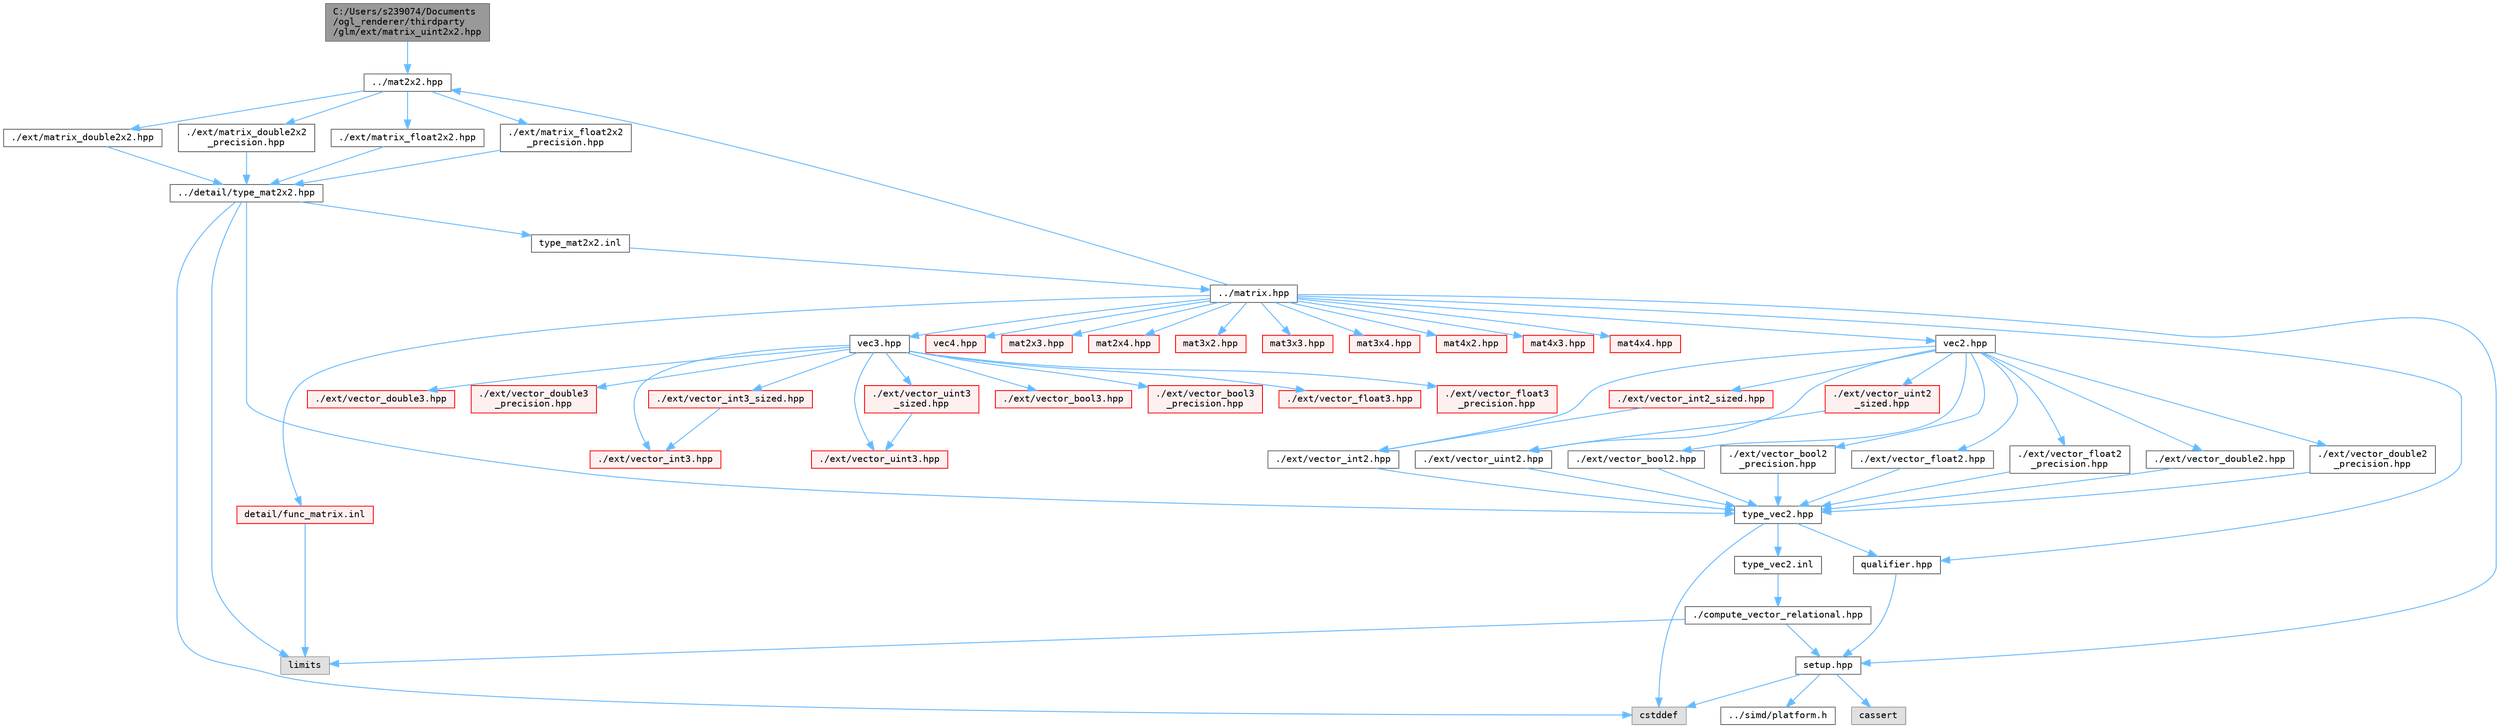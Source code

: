 digraph "C:/Users/s239074/Documents/ogl_renderer/thirdparty/glm/ext/matrix_uint2x2.hpp"
{
 // LATEX_PDF_SIZE
  bgcolor="transparent";
  edge [fontname=Terminal,fontsize=10,labelfontname=Helvetica,labelfontsize=10];
  node [fontname=Terminal,fontsize=10,shape=box,height=0.2,width=0.4];
  Node1 [label="C:/Users/s239074/Documents\l/ogl_renderer/thirdparty\l/glm/ext/matrix_uint2x2.hpp",height=0.2,width=0.4,color="gray40", fillcolor="grey60", style="filled", fontcolor="black",tooltip=" "];
  Node1 -> Node2 [color="steelblue1",style="solid"];
  Node2 [label="../mat2x2.hpp",height=0.2,width=0.4,color="grey40", fillcolor="white", style="filled",URL="$mat2x2_8hpp.html",tooltip=" "];
  Node2 -> Node3 [color="steelblue1",style="solid"];
  Node3 [label="./ext/matrix_double2x2.hpp",height=0.2,width=0.4,color="grey40", fillcolor="white", style="filled",URL="$matrix__double2x2_8hpp.html",tooltip=" "];
  Node3 -> Node4 [color="steelblue1",style="solid"];
  Node4 [label="../detail/type_mat2x2.hpp",height=0.2,width=0.4,color="grey40", fillcolor="white", style="filled",URL="$type__mat2x2_8hpp.html",tooltip=" "];
  Node4 -> Node5 [color="steelblue1",style="solid"];
  Node5 [label="type_vec2.hpp",height=0.2,width=0.4,color="grey40", fillcolor="white", style="filled",URL="$type__vec2_8hpp.html",tooltip=" "];
  Node5 -> Node6 [color="steelblue1",style="solid"];
  Node6 [label="qualifier.hpp",height=0.2,width=0.4,color="grey40", fillcolor="white", style="filled",URL="$qualifier_8hpp.html",tooltip=" "];
  Node6 -> Node7 [color="steelblue1",style="solid"];
  Node7 [label="setup.hpp",height=0.2,width=0.4,color="grey40", fillcolor="white", style="filled",URL="$setup_8hpp.html",tooltip=" "];
  Node7 -> Node8 [color="steelblue1",style="solid"];
  Node8 [label="cassert",height=0.2,width=0.4,color="grey60", fillcolor="#E0E0E0", style="filled",tooltip=" "];
  Node7 -> Node9 [color="steelblue1",style="solid"];
  Node9 [label="cstddef",height=0.2,width=0.4,color="grey60", fillcolor="#E0E0E0", style="filled",tooltip=" "];
  Node7 -> Node10 [color="steelblue1",style="solid"];
  Node10 [label="../simd/platform.h",height=0.2,width=0.4,color="grey40", fillcolor="white", style="filled",URL="$platform_8h.html",tooltip=" "];
  Node5 -> Node9 [color="steelblue1",style="solid"];
  Node5 -> Node11 [color="steelblue1",style="solid"];
  Node11 [label="type_vec2.inl",height=0.2,width=0.4,color="grey40", fillcolor="white", style="filled",URL="$type__vec2_8inl.html",tooltip=" "];
  Node11 -> Node12 [color="steelblue1",style="solid"];
  Node12 [label="./compute_vector_relational.hpp",height=0.2,width=0.4,color="grey40", fillcolor="white", style="filled",URL="$compute__vector__relational_8hpp.html",tooltip=" "];
  Node12 -> Node7 [color="steelblue1",style="solid"];
  Node12 -> Node13 [color="steelblue1",style="solid"];
  Node13 [label="limits",height=0.2,width=0.4,color="grey60", fillcolor="#E0E0E0", style="filled",tooltip=" "];
  Node4 -> Node13 [color="steelblue1",style="solid"];
  Node4 -> Node9 [color="steelblue1",style="solid"];
  Node4 -> Node14 [color="steelblue1",style="solid"];
  Node14 [label="type_mat2x2.inl",height=0.2,width=0.4,color="grey40", fillcolor="white", style="filled",URL="$type__mat2x2_8inl.html",tooltip=" "];
  Node14 -> Node15 [color="steelblue1",style="solid"];
  Node15 [label="../matrix.hpp",height=0.2,width=0.4,color="grey40", fillcolor="white", style="filled",URL="$matrix_8hpp.html",tooltip=" "];
  Node15 -> Node6 [color="steelblue1",style="solid"];
  Node15 -> Node7 [color="steelblue1",style="solid"];
  Node15 -> Node16 [color="steelblue1",style="solid"];
  Node16 [label="vec2.hpp",height=0.2,width=0.4,color="grey40", fillcolor="white", style="filled",URL="$vec2_8hpp.html",tooltip=" "];
  Node16 -> Node17 [color="steelblue1",style="solid"];
  Node17 [label="./ext/vector_bool2.hpp",height=0.2,width=0.4,color="grey40", fillcolor="white", style="filled",URL="$vector__bool2_8hpp.html",tooltip=" "];
  Node17 -> Node5 [color="steelblue1",style="solid"];
  Node16 -> Node18 [color="steelblue1",style="solid"];
  Node18 [label="./ext/vector_bool2\l_precision.hpp",height=0.2,width=0.4,color="grey40", fillcolor="white", style="filled",URL="$vector__bool2__precision_8hpp.html",tooltip=" "];
  Node18 -> Node5 [color="steelblue1",style="solid"];
  Node16 -> Node19 [color="steelblue1",style="solid"];
  Node19 [label="./ext/vector_float2.hpp",height=0.2,width=0.4,color="grey40", fillcolor="white", style="filled",URL="$vector__float2_8hpp.html",tooltip=" "];
  Node19 -> Node5 [color="steelblue1",style="solid"];
  Node16 -> Node20 [color="steelblue1",style="solid"];
  Node20 [label="./ext/vector_float2\l_precision.hpp",height=0.2,width=0.4,color="grey40", fillcolor="white", style="filled",URL="$vector__float2__precision_8hpp.html",tooltip=" "];
  Node20 -> Node5 [color="steelblue1",style="solid"];
  Node16 -> Node21 [color="steelblue1",style="solid"];
  Node21 [label="./ext/vector_double2.hpp",height=0.2,width=0.4,color="grey40", fillcolor="white", style="filled",URL="$vector__double2_8hpp.html",tooltip=" "];
  Node21 -> Node5 [color="steelblue1",style="solid"];
  Node16 -> Node22 [color="steelblue1",style="solid"];
  Node22 [label="./ext/vector_double2\l_precision.hpp",height=0.2,width=0.4,color="grey40", fillcolor="white", style="filled",URL="$vector__double2__precision_8hpp.html",tooltip=" "];
  Node22 -> Node5 [color="steelblue1",style="solid"];
  Node16 -> Node23 [color="steelblue1",style="solid"];
  Node23 [label="./ext/vector_int2.hpp",height=0.2,width=0.4,color="grey40", fillcolor="white", style="filled",URL="$vector__int2_8hpp.html",tooltip=" "];
  Node23 -> Node5 [color="steelblue1",style="solid"];
  Node16 -> Node24 [color="steelblue1",style="solid"];
  Node24 [label="./ext/vector_int2_sized.hpp",height=0.2,width=0.4,color="red", fillcolor="#FFF0F0", style="filled",URL="$vector__int2__sized_8hpp.html",tooltip=" "];
  Node24 -> Node23 [color="steelblue1",style="solid"];
  Node16 -> Node26 [color="steelblue1",style="solid"];
  Node26 [label="./ext/vector_uint2.hpp",height=0.2,width=0.4,color="grey40", fillcolor="white", style="filled",URL="$vector__uint2_8hpp.html",tooltip=" "];
  Node26 -> Node5 [color="steelblue1",style="solid"];
  Node16 -> Node27 [color="steelblue1",style="solid"];
  Node27 [label="./ext/vector_uint2\l_sized.hpp",height=0.2,width=0.4,color="red", fillcolor="#FFF0F0", style="filled",URL="$vector__uint2__sized_8hpp.html",tooltip=" "];
  Node27 -> Node26 [color="steelblue1",style="solid"];
  Node15 -> Node29 [color="steelblue1",style="solid"];
  Node29 [label="vec3.hpp",height=0.2,width=0.4,color="grey40", fillcolor="white", style="filled",URL="$vec3_8hpp.html",tooltip=" "];
  Node29 -> Node30 [color="steelblue1",style="solid"];
  Node30 [label="./ext/vector_bool3.hpp",height=0.2,width=0.4,color="red", fillcolor="#FFF0F0", style="filled",URL="$vector__bool3_8hpp.html",tooltip=" "];
  Node29 -> Node33 [color="steelblue1",style="solid"];
  Node33 [label="./ext/vector_bool3\l_precision.hpp",height=0.2,width=0.4,color="red", fillcolor="#FFF0F0", style="filled",URL="$vector__bool3__precision_8hpp.html",tooltip=" "];
  Node29 -> Node34 [color="steelblue1",style="solid"];
  Node34 [label="./ext/vector_float3.hpp",height=0.2,width=0.4,color="red", fillcolor="#FFF0F0", style="filled",URL="$vector__float3_8hpp.html",tooltip=" "];
  Node29 -> Node35 [color="steelblue1",style="solid"];
  Node35 [label="./ext/vector_float3\l_precision.hpp",height=0.2,width=0.4,color="red", fillcolor="#FFF0F0", style="filled",URL="$vector__float3__precision_8hpp.html",tooltip=" "];
  Node29 -> Node36 [color="steelblue1",style="solid"];
  Node36 [label="./ext/vector_double3.hpp",height=0.2,width=0.4,color="red", fillcolor="#FFF0F0", style="filled",URL="$vector__double3_8hpp.html",tooltip=" "];
  Node29 -> Node37 [color="steelblue1",style="solid"];
  Node37 [label="./ext/vector_double3\l_precision.hpp",height=0.2,width=0.4,color="red", fillcolor="#FFF0F0", style="filled",URL="$vector__double3__precision_8hpp.html",tooltip=" "];
  Node29 -> Node38 [color="steelblue1",style="solid"];
  Node38 [label="./ext/vector_int3.hpp",height=0.2,width=0.4,color="red", fillcolor="#FFF0F0", style="filled",URL="$vector__int3_8hpp.html",tooltip=" "];
  Node29 -> Node39 [color="steelblue1",style="solid"];
  Node39 [label="./ext/vector_int3_sized.hpp",height=0.2,width=0.4,color="red", fillcolor="#FFF0F0", style="filled",URL="$vector__int3__sized_8hpp.html",tooltip=" "];
  Node39 -> Node38 [color="steelblue1",style="solid"];
  Node29 -> Node40 [color="steelblue1",style="solid"];
  Node40 [label="./ext/vector_uint3.hpp",height=0.2,width=0.4,color="red", fillcolor="#FFF0F0", style="filled",URL="$vector__uint3_8hpp.html",tooltip=" "];
  Node29 -> Node41 [color="steelblue1",style="solid"];
  Node41 [label="./ext/vector_uint3\l_sized.hpp",height=0.2,width=0.4,color="red", fillcolor="#FFF0F0", style="filled",URL="$vector__uint3__sized_8hpp.html",tooltip=" "];
  Node41 -> Node40 [color="steelblue1",style="solid"];
  Node15 -> Node42 [color="steelblue1",style="solid"];
  Node42 [label="vec4.hpp",height=0.2,width=0.4,color="red", fillcolor="#FFF0F0", style="filled",URL="$vec4_8hpp.html",tooltip=" "];
  Node15 -> Node2 [color="steelblue1",style="solid"];
  Node15 -> Node55 [color="steelblue1",style="solid"];
  Node55 [label="mat2x3.hpp",height=0.2,width=0.4,color="red", fillcolor="#FFF0F0", style="filled",URL="$mat2x3_8hpp.html",tooltip=" "];
  Node15 -> Node62 [color="steelblue1",style="solid"];
  Node62 [label="mat2x4.hpp",height=0.2,width=0.4,color="red", fillcolor="#FFF0F0", style="filled",URL="$mat2x4_8hpp.html",tooltip=" "];
  Node15 -> Node69 [color="steelblue1",style="solid"];
  Node69 [label="mat3x2.hpp",height=0.2,width=0.4,color="red", fillcolor="#FFF0F0", style="filled",URL="$mat3x2_8hpp.html",tooltip=" "];
  Node15 -> Node76 [color="steelblue1",style="solid"];
  Node76 [label="mat3x3.hpp",height=0.2,width=0.4,color="red", fillcolor="#FFF0F0", style="filled",URL="$mat3x3_8hpp.html",tooltip=" "];
  Node15 -> Node83 [color="steelblue1",style="solid"];
  Node83 [label="mat3x4.hpp",height=0.2,width=0.4,color="red", fillcolor="#FFF0F0", style="filled",URL="$mat3x4_8hpp.html",tooltip=" "];
  Node15 -> Node90 [color="steelblue1",style="solid"];
  Node90 [label="mat4x2.hpp",height=0.2,width=0.4,color="red", fillcolor="#FFF0F0", style="filled",URL="$mat4x2_8hpp.html",tooltip=" "];
  Node15 -> Node97 [color="steelblue1",style="solid"];
  Node97 [label="mat4x3.hpp",height=0.2,width=0.4,color="red", fillcolor="#FFF0F0", style="filled",URL="$mat4x3_8hpp.html",tooltip=" "];
  Node15 -> Node104 [color="steelblue1",style="solid"];
  Node104 [label="mat4x4.hpp",height=0.2,width=0.4,color="red", fillcolor="#FFF0F0", style="filled",URL="$mat4x4_8hpp.html",tooltip=" "];
  Node15 -> Node111 [color="steelblue1",style="solid"];
  Node111 [label="detail/func_matrix.inl",height=0.2,width=0.4,color="red", fillcolor="#FFF0F0", style="filled",URL="$func__matrix_8inl.html",tooltip=" "];
  Node111 -> Node13 [color="steelblue1",style="solid"];
  Node2 -> Node127 [color="steelblue1",style="solid"];
  Node127 [label="./ext/matrix_double2x2\l_precision.hpp",height=0.2,width=0.4,color="grey40", fillcolor="white", style="filled",URL="$matrix__double2x2__precision_8hpp.html",tooltip=" "];
  Node127 -> Node4 [color="steelblue1",style="solid"];
  Node2 -> Node128 [color="steelblue1",style="solid"];
  Node128 [label="./ext/matrix_float2x2.hpp",height=0.2,width=0.4,color="grey40", fillcolor="white", style="filled",URL="$matrix__float2x2_8hpp.html",tooltip=" "];
  Node128 -> Node4 [color="steelblue1",style="solid"];
  Node2 -> Node129 [color="steelblue1",style="solid"];
  Node129 [label="./ext/matrix_float2x2\l_precision.hpp",height=0.2,width=0.4,color="grey40", fillcolor="white", style="filled",URL="$matrix__float2x2__precision_8hpp.html",tooltip=" "];
  Node129 -> Node4 [color="steelblue1",style="solid"];
}
